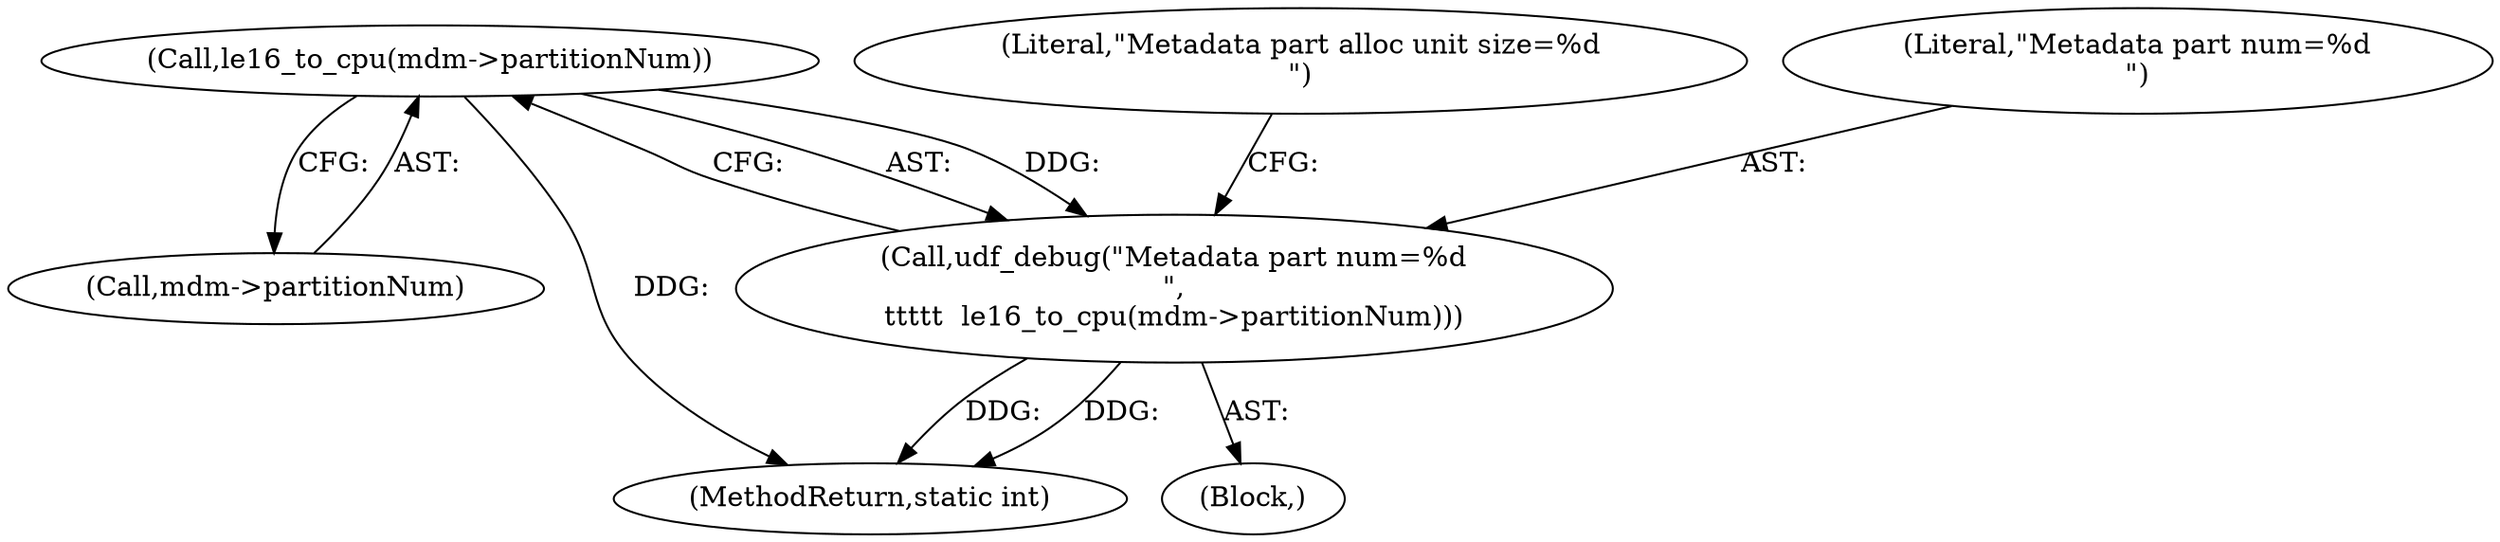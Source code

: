digraph "0_linux_adee11b2085bee90bd8f4f52123ffb07882d6256@pointer" {
"1000573" [label="(Call,le16_to_cpu(mdm->partitionNum))"];
"1000571" [label="(Call,udf_debug(\"Metadata part num=%d\n\",\n\t\t\t\t\t  le16_to_cpu(mdm->partitionNum)))"];
"1000574" [label="(Call,mdm->partitionNum)"];
"1000578" [label="(Literal,\"Metadata part alloc unit size=%d\n\")"];
"1000573" [label="(Call,le16_to_cpu(mdm->partitionNum))"];
"1000572" [label="(Literal,\"Metadata part num=%d\n\")"];
"1000473" [label="(Block,)"];
"1000691" [label="(MethodReturn,static int)"];
"1000571" [label="(Call,udf_debug(\"Metadata part num=%d\n\",\n\t\t\t\t\t  le16_to_cpu(mdm->partitionNum)))"];
"1000573" -> "1000571"  [label="AST: "];
"1000573" -> "1000574"  [label="CFG: "];
"1000574" -> "1000573"  [label="AST: "];
"1000571" -> "1000573"  [label="CFG: "];
"1000573" -> "1000691"  [label="DDG: "];
"1000573" -> "1000571"  [label="DDG: "];
"1000571" -> "1000473"  [label="AST: "];
"1000572" -> "1000571"  [label="AST: "];
"1000578" -> "1000571"  [label="CFG: "];
"1000571" -> "1000691"  [label="DDG: "];
"1000571" -> "1000691"  [label="DDG: "];
}
